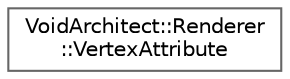 digraph "Graphical Class Hierarchy"
{
 // LATEX_PDF_SIZE
  bgcolor="transparent";
  edge [fontname=Helvetica,fontsize=10,labelfontname=Helvetica,labelfontsize=10];
  node [fontname=Helvetica,fontsize=10,shape=box,height=0.2,width=0.4];
  rankdir="LR";
  Node0 [id="Node000000",label="VoidArchitect::Renderer\l::VertexAttribute",height=0.2,width=0.4,color="grey40", fillcolor="white", style="filled",URL="$struct_void_architect_1_1_renderer_1_1_vertex_attribute.html",tooltip=" "];
}
